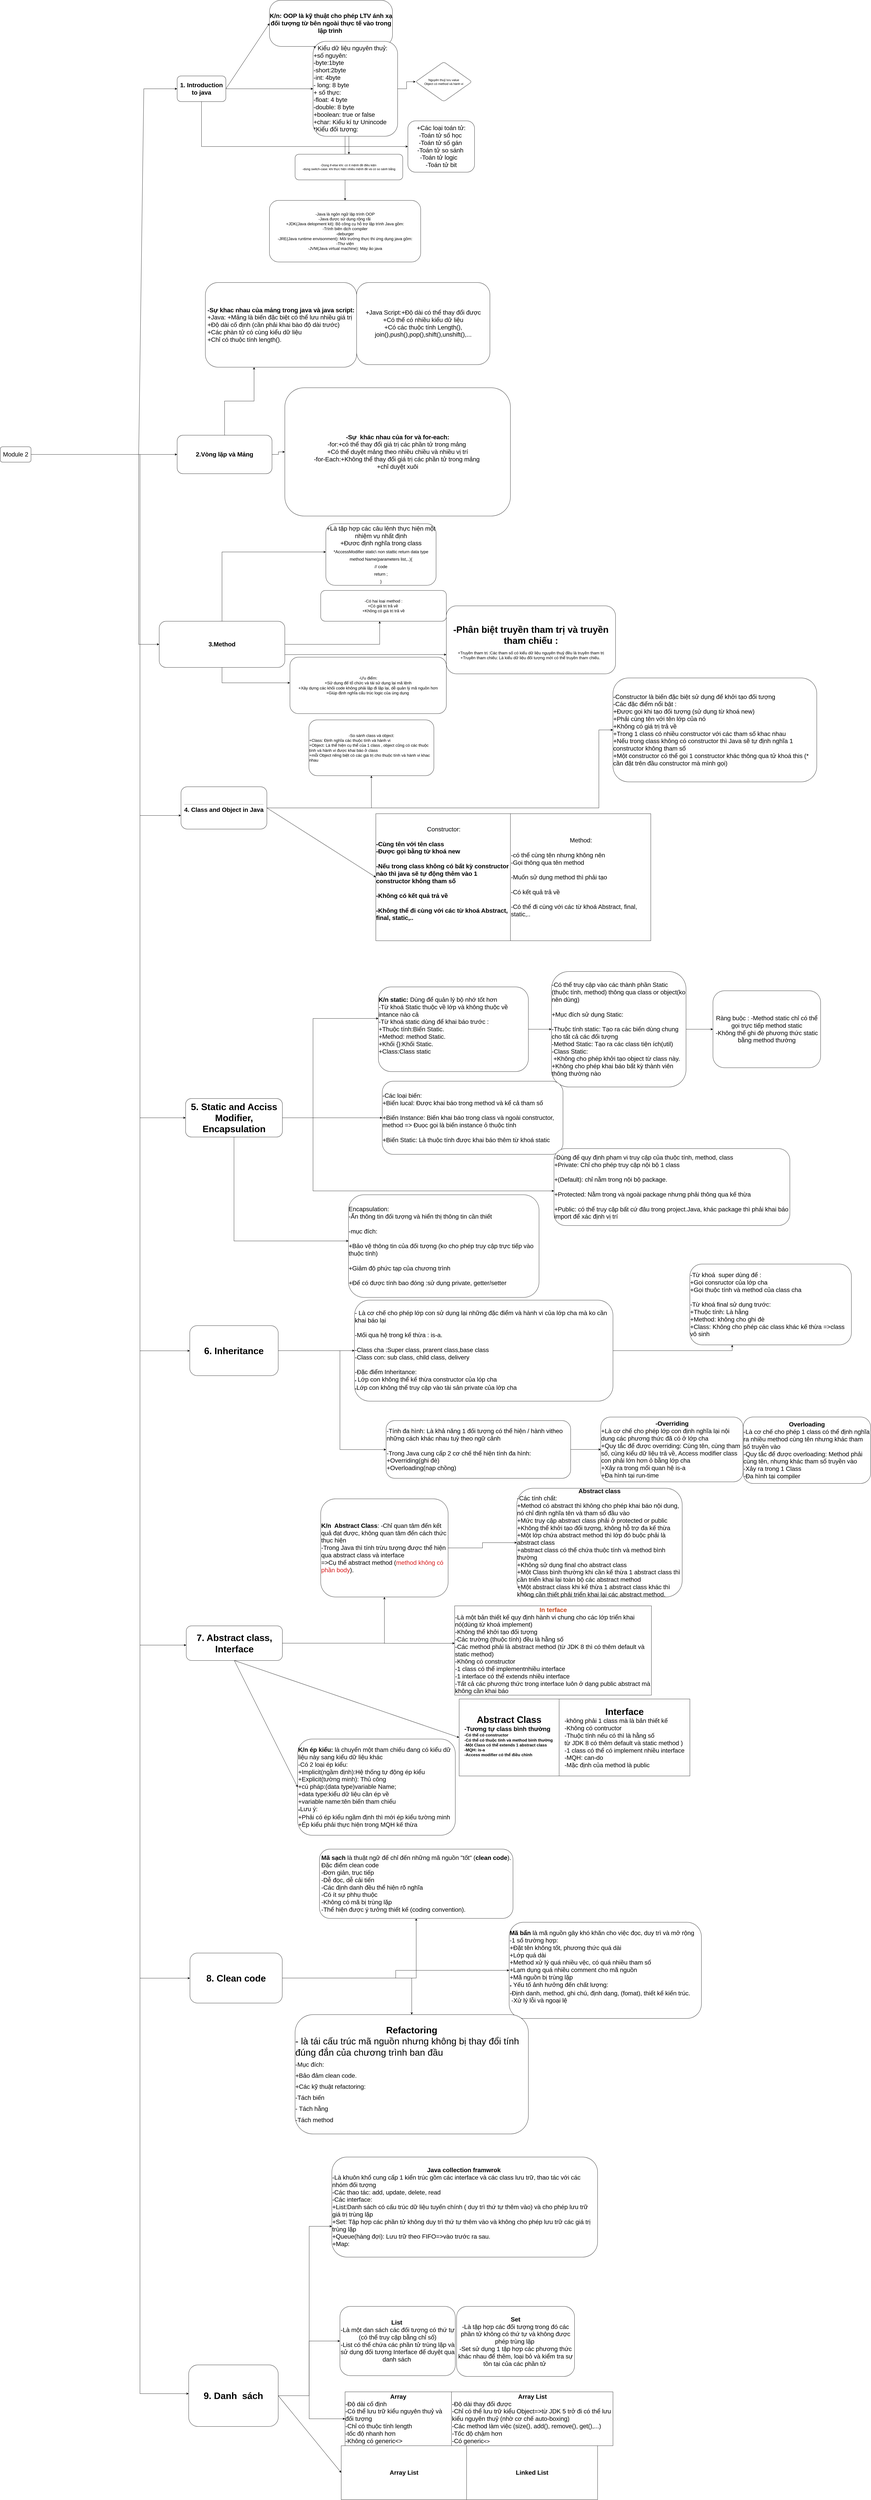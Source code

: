 <mxfile version="20.8.16" type="device"><diagram name="Page-1" id="TyBmaetNNdY5Tzod-gkI"><mxGraphModel dx="2902" dy="2787" grid="1" gridSize="15" guides="1" tooltips="1" connect="1" arrows="1" fold="1" page="1" pageScale="1" pageWidth="1169" pageHeight="827" math="0" shadow="0"><root><mxCell id="0"/><mxCell id="1" parent="0"/><mxCell id="Zhg1dpatJr-S98Y7JuOB-5" value="&lt;h1&gt;&lt;font style=&quot;font-size: 24px;&quot;&gt;K/n: OOP là kỹ thuật cho phép LTV ánh xạ đối tượng từ bên ngoài thực tế vào trong lập trình&amp;nbsp;&lt;/font&gt;&lt;/h1&gt;" style="rounded=1;whiteSpace=wrap;html=1;arcSize=25;labelBackgroundColor=none;labelBorderColor=none;shadow=0;glass=0;" parent="1" vertex="1"><mxGeometry x="-50" y="-1400" width="480" height="180" as="geometry"/></mxCell><mxCell id="8tiabNdw2CEeQHUozWih-4" value="" style="edgeStyle=orthogonalEdgeStyle;rounded=0;orthogonalLoop=1;jettySize=auto;html=1;" parent="1" source="Zhg1dpatJr-S98Y7JuOB-6" target="8tiabNdw2CEeQHUozWih-3" edge="1"><mxGeometry relative="1" as="geometry"/></mxCell><mxCell id="8tiabNdw2CEeQHUozWih-11" value="" style="edgeStyle=orthogonalEdgeStyle;rounded=0;orthogonalLoop=1;jettySize=auto;html=1;fontSize=24;" parent="1" source="Zhg1dpatJr-S98Y7JuOB-6" target="8tiabNdw2CEeQHUozWih-10" edge="1"><mxGeometry relative="1" as="geometry"><Array as="points"><mxPoint x="-560" y="370"/><mxPoint x="-560" y="1110"/></Array></mxGeometry></mxCell><mxCell id="8tiabNdw2CEeQHUozWih-28" value="" style="edgeStyle=orthogonalEdgeStyle;rounded=0;orthogonalLoop=1;jettySize=auto;html=1;" parent="1" source="Zhg1dpatJr-S98Y7JuOB-6" target="8tiabNdw2CEeQHUozWih-27" edge="1"><mxGeometry relative="1" as="geometry"><Array as="points"><mxPoint x="-555" y="370"/><mxPoint x="-555" y="1777"/></Array></mxGeometry></mxCell><mxCell id="8tiabNdw2CEeQHUozWih-58" value="" style="edgeStyle=orthogonalEdgeStyle;rounded=0;orthogonalLoop=1;jettySize=auto;html=1;fontSize=24;" parent="1" source="Zhg1dpatJr-S98Y7JuOB-6" target="8tiabNdw2CEeQHUozWih-57" edge="1"><mxGeometry relative="1" as="geometry"><Array as="points"><mxPoint x="-555" y="370"/><mxPoint x="-555" y="2955"/></Array></mxGeometry></mxCell><mxCell id="8tiabNdw2CEeQHUozWih-74" value="" style="edgeStyle=orthogonalEdgeStyle;rounded=0;orthogonalLoop=1;jettySize=auto;html=1;fontSize=24;" parent="1" source="Zhg1dpatJr-S98Y7JuOB-6" target="8tiabNdw2CEeQHUozWih-73" edge="1"><mxGeometry relative="1" as="geometry"><Array as="points"><mxPoint x="-555" y="370"/><mxPoint x="-555" y="3863"/></Array></mxGeometry></mxCell><mxCell id="8tiabNdw2CEeQHUozWih-90" value="" style="edgeStyle=orthogonalEdgeStyle;rounded=0;orthogonalLoop=1;jettySize=auto;html=1;fontSize=24;" parent="1" source="Zhg1dpatJr-S98Y7JuOB-6" target="8tiabNdw2CEeQHUozWih-89" edge="1"><mxGeometry relative="1" as="geometry"><Array as="points"><mxPoint x="-555" y="370"/><mxPoint x="-555" y="5010"/></Array></mxGeometry></mxCell><mxCell id="V6GIZETxk0q46TcklZVO-8" value="" style="edgeStyle=orthogonalEdgeStyle;rounded=0;orthogonalLoop=1;jettySize=auto;html=1;fontSize=24;fontColor=#050505;" parent="1" source="Zhg1dpatJr-S98Y7JuOB-6" target="V6GIZETxk0q46TcklZVO-7" edge="1"><mxGeometry relative="1" as="geometry"><Array as="points"><mxPoint x="-555" y="370"/><mxPoint x="-555" y="6308"/></Array></mxGeometry></mxCell><mxCell id="ZgAFSdvI10eyZjq5mSZ5-2" value="" style="edgeStyle=orthogonalEdgeStyle;rounded=0;orthogonalLoop=1;jettySize=auto;html=1;" edge="1" parent="1" source="Zhg1dpatJr-S98Y7JuOB-6" target="ZgAFSdvI10eyZjq5mSZ5-1"><mxGeometry relative="1" as="geometry"><Array as="points"><mxPoint x="-555" y="370"/><mxPoint x="-555" y="7927"/></Array></mxGeometry></mxCell><mxCell id="Zhg1dpatJr-S98Y7JuOB-6" value="&lt;font style=&quot;font-size: 24px;&quot;&gt;Module 2&lt;br&gt;&lt;/font&gt;" style="rounded=1;whiteSpace=wrap;html=1;direction=east;" parent="1" vertex="1"><mxGeometry x="-1100" y="340" width="120" height="60" as="geometry"/></mxCell><mxCell id="Zhg1dpatJr-S98Y7JuOB-14" value="" style="edgeStyle=orthogonalEdgeStyle;rounded=0;orthogonalLoop=1;jettySize=auto;html=1;fontSize=24;entryX=0;entryY=0.5;entryDx=0;entryDy=0;movable=1;resizable=1;rotatable=1;deletable=1;editable=1;connectable=1;" parent="1" source="Zhg1dpatJr-S98Y7JuOB-7" target="Zhg1dpatJr-S98Y7JuOB-13" edge="1"><mxGeometry relative="1" as="geometry"/></mxCell><mxCell id="Zhg1dpatJr-S98Y7JuOB-16" value="" style="edgeStyle=orthogonalEdgeStyle;rounded=0;orthogonalLoop=1;jettySize=auto;html=1;fontSize=24;" parent="1" source="Zhg1dpatJr-S98Y7JuOB-7" target="Zhg1dpatJr-S98Y7JuOB-15" edge="1"><mxGeometry relative="1" as="geometry"><Array as="points"><mxPoint x="-315" y="-830"/></Array></mxGeometry></mxCell><mxCell id="Zhg1dpatJr-S98Y7JuOB-18" value="" style="edgeStyle=orthogonalEdgeStyle;rounded=0;orthogonalLoop=1;jettySize=auto;html=1;fontSize=24;" parent="1" source="Zhg1dpatJr-S98Y7JuOB-7" target="Zhg1dpatJr-S98Y7JuOB-17" edge="1"><mxGeometry relative="1" as="geometry"/></mxCell><mxCell id="Zhg1dpatJr-S98Y7JuOB-20" value="" style="edgeStyle=orthogonalEdgeStyle;rounded=0;orthogonalLoop=1;jettySize=auto;html=1;fontSize=24;" parent="1" source="Zhg1dpatJr-S98Y7JuOB-7" target="Zhg1dpatJr-S98Y7JuOB-19" edge="1"><mxGeometry relative="1" as="geometry"/></mxCell><mxCell id="Zhg1dpatJr-S98Y7JuOB-7" value="&lt;font style=&quot;font-size: 24px;&quot;&gt;&lt;b&gt;1. Introduction to java&lt;/b&gt;&lt;/font&gt;" style="rounded=1;whiteSpace=wrap;html=1;" parent="1" vertex="1"><mxGeometry x="-410" y="-1105" width="190" height="100" as="geometry"/></mxCell><mxCell id="Zhg1dpatJr-S98Y7JuOB-9" value="" style="endArrow=classic;html=1;rounded=0;fontSize=24;entryX=0;entryY=0.5;entryDx=0;entryDy=0;exitX=1;exitY=0.5;exitDx=0;exitDy=0;" parent="1" source="Zhg1dpatJr-S98Y7JuOB-6" target="Zhg1dpatJr-S98Y7JuOB-7" edge="1"><mxGeometry width="50" height="50" relative="1" as="geometry"><mxPoint x="-1020" y="370" as="sourcePoint"/><mxPoint x="-470" y="-90" as="targetPoint"/><Array as="points"><mxPoint x="-560" y="370"/><mxPoint x="-540" y="-1055"/></Array></mxGeometry></mxCell><mxCell id="Zhg1dpatJr-S98Y7JuOB-12" value="" style="endArrow=classic;html=1;rounded=0;fontSize=24;entryX=0;entryY=0.5;entryDx=0;entryDy=0;exitX=1;exitY=0.5;exitDx=0;exitDy=0;" parent="1" source="Zhg1dpatJr-S98Y7JuOB-7" target="Zhg1dpatJr-S98Y7JuOB-5" edge="1"><mxGeometry width="50" height="50" relative="1" as="geometry"><mxPoint x="-360" y="-930" as="sourcePoint"/><mxPoint x="-310" y="-980" as="targetPoint"/></mxGeometry></mxCell><mxCell id="Zhg1dpatJr-S98Y7JuOB-22" value="" style="edgeStyle=orthogonalEdgeStyle;rounded=0;orthogonalLoop=1;jettySize=auto;html=1;fontSize=24;" parent="1" source="Zhg1dpatJr-S98Y7JuOB-13" target="Zhg1dpatJr-S98Y7JuOB-21" edge="1"><mxGeometry relative="1" as="geometry"/></mxCell><mxCell id="Zhg1dpatJr-S98Y7JuOB-13" value="&lt;font style=&quot;font-size: 24px;&quot;&gt;* Kiểu dữ liệu nguyên thuỷ:&lt;br&gt;+số nguyên:&lt;br&gt;&lt;/font&gt;&lt;span style=&quot;font-size: 24px;&quot;&gt;-byte:1byte&lt;br&gt;-short:2byte&lt;br&gt;-int: 4byte&amp;nbsp;&lt;br&gt;- long: 8 byte&lt;br&gt;+ số thực:&lt;br&gt;-float: 4 byte&lt;br&gt;-double: 8 byte&lt;br&gt;+boolean: true or false&lt;br&gt;+char: Kiểu kí tự Unincode&lt;br&gt;*Kiểu đối tượng:&amp;nbsp;&amp;nbsp;&lt;/span&gt;" style="whiteSpace=wrap;html=1;rounded=1;align=left;" parent="1" vertex="1"><mxGeometry x="120" y="-1240" width="330" height="370" as="geometry"/></mxCell><mxCell id="Zhg1dpatJr-S98Y7JuOB-15" value="&lt;font style=&quot;font-size: 24px;&quot;&gt;+Các loại toán tử:&lt;br&gt;-Toán tử số học&amp;nbsp;&lt;br&gt;-Toán tử số gán&amp;nbsp;&lt;br&gt;-Toán tử so sánh&amp;nbsp;&lt;br&gt;-Toán tử logic&amp;nbsp; &amp;nbsp;&lt;br&gt;-Toán tử bit&lt;br&gt;&lt;/font&gt;" style="whiteSpace=wrap;html=1;rounded=1;" parent="1" vertex="1"><mxGeometry x="490" y="-930" width="260" height="200" as="geometry"/></mxCell><mxCell id="Zhg1dpatJr-S98Y7JuOB-17" value="-Dùng if-else khi: có ít mệnh đề điều kiện&amp;nbsp;&lt;br&gt;-dùng switch-case: khi thực hiện nhiều mệnh đề và có so sánh bằng" style="whiteSpace=wrap;html=1;rounded=1;" parent="1" vertex="1"><mxGeometry x="50" y="-800" width="420" height="100" as="geometry"/></mxCell><mxCell id="Zhg1dpatJr-S98Y7JuOB-19" value="&lt;font size=&quot;3&quot;&gt;-Java là ngôn ngữ lập trình OOP&lt;br&gt;-Java được sử dụng rộng rãi&amp;nbsp;&lt;br&gt;+JDK(Java delopment kit): Bộ công cụ hỗ trợ lập trình Java gồm:&lt;br&gt;-Trình biên dịch compiler&lt;br&gt;-deburger&lt;br&gt;-JRE(Java runtime envisonment): Môi trường thực thi ứng dụng java gồm:&lt;br&gt;-Thư viện&lt;br&gt;-JVM(Java virtual machine): Máy ảo java&lt;br&gt;&lt;/font&gt;" style="whiteSpace=wrap;html=1;rounded=1;" parent="1" vertex="1"><mxGeometry x="-50" y="-620" width="590" height="240" as="geometry"/></mxCell><mxCell id="Zhg1dpatJr-S98Y7JuOB-21" value="&lt;div style=&quot;&quot;&gt;&lt;span style=&quot;background-color: initial;&quot;&gt;Nguyên thuỷ lưu value&lt;/span&gt;&lt;/div&gt;&lt;div style=&quot;&quot;&gt;&lt;span style=&quot;background-color: initial;&quot;&gt;Object có method và hành vi&lt;/span&gt;&lt;/div&gt;" style="rhombus;whiteSpace=wrap;html=1;align=center;rounded=1;" parent="1" vertex="1"><mxGeometry x="520" y="-1160" width="220" height="155" as="geometry"/></mxCell><mxCell id="8tiabNdw2CEeQHUozWih-6" value="" style="edgeStyle=orthogonalEdgeStyle;rounded=0;orthogonalLoop=1;jettySize=auto;html=1;fontSize=24;" parent="1" source="8tiabNdw2CEeQHUozWih-3" target="8tiabNdw2CEeQHUozWih-5" edge="1"><mxGeometry relative="1" as="geometry"><Array as="points"><mxPoint x="-225" y="162"/><mxPoint x="-110" y="162"/></Array></mxGeometry></mxCell><mxCell id="8tiabNdw2CEeQHUozWih-9" value="" style="edgeStyle=orthogonalEdgeStyle;rounded=0;orthogonalLoop=1;jettySize=auto;html=1;fontSize=24;" parent="1" source="8tiabNdw2CEeQHUozWih-3" target="8tiabNdw2CEeQHUozWih-8" edge="1"><mxGeometry relative="1" as="geometry"/></mxCell><mxCell id="8tiabNdw2CEeQHUozWih-3" value="&lt;font style=&quot;font-size: 24px;&quot;&gt;&lt;b&gt;2.Vòng lặp và Mảng&lt;/b&gt;&lt;/font&gt;" style="whiteSpace=wrap;html=1;rounded=1;" parent="1" vertex="1"><mxGeometry x="-410" y="295" width="370" height="150" as="geometry"/></mxCell><mxCell id="8tiabNdw2CEeQHUozWih-5" value="&lt;div style=&quot;text-align: justify;&quot;&gt;&lt;b style=&quot;font-size: 24px; background-color: initial;&quot;&gt;-Sự khac nhau của mảng trong java và java script:&lt;/b&gt;&lt;/div&gt;&lt;font style=&quot;&quot;&gt;&lt;span style=&quot;font-size: 24px;&quot;&gt;&lt;div style=&quot;text-align: justify;&quot;&gt;&lt;span style=&quot;background-color: initial;&quot;&gt;+Java: +Mảng là biến đặc biệt có thể lưu nhiều giá trị&amp;nbsp;&lt;/span&gt;&lt;/div&gt;&lt;/span&gt;&lt;span style=&quot;font-size: 24px;&quot;&gt;&lt;div style=&quot;text-align: justify;&quot;&gt;&lt;span style=&quot;background-color: initial;&quot;&gt;+Độ dài cố định (cần phải khai bào độ dài trước)&lt;/span&gt;&lt;/div&gt;&lt;/span&gt;&lt;span style=&quot;font-size: 24px;&quot;&gt;&lt;div style=&quot;text-align: justify;&quot;&gt;&lt;span style=&quot;background-color: initial;&quot;&gt;+Các phàn tử có cùng kiểu dữ liệu&lt;/span&gt;&lt;/div&gt;&lt;/span&gt;&lt;span style=&quot;font-size: 24px;&quot;&gt;&lt;div style=&quot;text-align: justify;&quot;&gt;&lt;span style=&quot;background-color: initial;&quot;&gt;+Chỉ có thuộc tính length().&lt;/span&gt;&lt;/div&gt;&lt;/span&gt;&lt;/font&gt;" style="whiteSpace=wrap;html=1;rounded=1;" parent="1" vertex="1"><mxGeometry x="-300" y="-300" width="590" height="330" as="geometry"/></mxCell><mxCell id="8tiabNdw2CEeQHUozWih-7" value="+Java Script:+Độ dài có thể thay đổi được&lt;br&gt;+Có thể có nhiều kiểu dữ liệu&lt;br&gt;+Có các thuộc tính Length(), join(),push(),pop(),shift(),unshift(),..." style="rounded=1;whiteSpace=wrap;html=1;fontSize=24;" parent="1" vertex="1"><mxGeometry x="290" y="-300" width="520" height="320" as="geometry"/></mxCell><mxCell id="8tiabNdw2CEeQHUozWih-8" value="&lt;font style=&quot;font-size: 24px;&quot;&gt;&lt;b&gt;-Sự&amp;nbsp; khác nhau của for và for-each:&lt;/b&gt;&lt;br&gt;-for:+có thể thay đổi giá trị các phần tử trong mảng&amp;nbsp;&lt;br&gt;+Có thể duyệt mảng theo nhiều chiều và nhiều vị trí&lt;br&gt;-for-Each:+Không thể thay đổi giá trị các phần tử trong mảng&amp;nbsp;&lt;br&gt;+chỉ duyệt xuôi&lt;br&gt;&lt;/font&gt;" style="whiteSpace=wrap;html=1;rounded=1;" parent="1" vertex="1"><mxGeometry x="10" y="110" width="880" height="500" as="geometry"/></mxCell><mxCell id="8tiabNdw2CEeQHUozWih-19" value="" style="edgeStyle=orthogonalEdgeStyle;rounded=0;orthogonalLoop=1;jettySize=auto;html=1;fontSize=24;" parent="1" source="8tiabNdw2CEeQHUozWih-10" target="8tiabNdw2CEeQHUozWih-18" edge="1"><mxGeometry relative="1" as="geometry"><Array as="points"><mxPoint x="-235" y="750"/></Array></mxGeometry></mxCell><mxCell id="8tiabNdw2CEeQHUozWih-22" value="" style="edgeStyle=orthogonalEdgeStyle;rounded=0;orthogonalLoop=1;jettySize=auto;html=1;fontSize=24;" parent="1" source="8tiabNdw2CEeQHUozWih-10" target="8tiabNdw2CEeQHUozWih-21" edge="1"><mxGeometry relative="1" as="geometry"><Array as="points"><mxPoint x="380" y="1110"/></Array></mxGeometry></mxCell><mxCell id="8tiabNdw2CEeQHUozWih-24" value="" style="edgeStyle=orthogonalEdgeStyle;rounded=0;orthogonalLoop=1;jettySize=auto;html=1;fontSize=24;" parent="1" source="8tiabNdw2CEeQHUozWih-10" target="8tiabNdw2CEeQHUozWih-23" edge="1"><mxGeometry relative="1" as="geometry"><Array as="points"><mxPoint x="-235" y="1260"/></Array></mxGeometry></mxCell><mxCell id="8tiabNdw2CEeQHUozWih-26" value="" style="edgeStyle=orthogonalEdgeStyle;rounded=0;orthogonalLoop=1;jettySize=auto;html=1;fontSize=24;" parent="1" source="8tiabNdw2CEeQHUozWih-10" target="8tiabNdw2CEeQHUozWih-25" edge="1"><mxGeometry relative="1" as="geometry"><Array as="points"><mxPoint x="250" y="1150"/><mxPoint x="250" y="1150"/></Array></mxGeometry></mxCell><mxCell id="8tiabNdw2CEeQHUozWih-10" value="&lt;h1&gt;3.Method&lt;/h1&gt;" style="whiteSpace=wrap;html=1;rounded=1;" parent="1" vertex="1"><mxGeometry x="-480" y="1020" width="490" height="180" as="geometry"/></mxCell><mxCell id="8tiabNdw2CEeQHUozWih-18" value="&lt;font style=&quot;&quot;&gt;&lt;span style=&quot;font-size: 24px;&quot;&gt;+Là tập hợp các câu lệnh thực hiện một nhiệm vụ nhất định&lt;/span&gt;&lt;br&gt;&lt;span style=&quot;font-size: 24px;&quot;&gt;+Đươc định nghĩa trong class&lt;/span&gt;&lt;br&gt;&lt;span style=&quot;font-size: 20px;&quot;&gt;&lt;sub&gt;*AccessModifier static\ non stattic return data type method Name(parameters list,..){&lt;br&gt;// code&lt;br&gt;return ;&lt;br&gt;}&lt;/sub&gt;&lt;/span&gt;&lt;br&gt;&lt;/font&gt;" style="whiteSpace=wrap;html=1;rounded=1;" parent="1" vertex="1"><mxGeometry x="170" y="640" width="430" height="240" as="geometry"/></mxCell><mxCell id="8tiabNdw2CEeQHUozWih-21" value="&lt;font size=&quot;3&quot;&gt;-Có hai loại method :&lt;br&gt;+Có giá trị trả về&amp;nbsp;&lt;br&gt;+Không có giá trị trả về&lt;br&gt;&lt;/font&gt;" style="whiteSpace=wrap;html=1;rounded=1;" parent="1" vertex="1"><mxGeometry x="150" y="900" width="490" height="120" as="geometry"/></mxCell><mxCell id="8tiabNdw2CEeQHUozWih-23" value="&lt;font size=&quot;3&quot;&gt;-Ưu điểm:&lt;br&gt;+Sử dụng để tổ chức và tái sử dụng lại mã lệnh&lt;br&gt;+Xây dựng các khối code không phải lặp đi lặp lại, dễ quản lý mã nguồn hơn&lt;br&gt;+Giúp định nghĩa cấu trúc logic của úng dụng&amp;nbsp;&lt;br&gt;&lt;/font&gt;" style="whiteSpace=wrap;html=1;rounded=1;" parent="1" vertex="1"><mxGeometry x="30" y="1160" width="610" height="220" as="geometry"/></mxCell><mxCell id="8tiabNdw2CEeQHUozWih-25" value="&lt;h1&gt;&lt;font style=&quot;font-size: 36px;&quot;&gt;-Phân biệt truyền tham trị và truyền tham chiếu :&lt;/font&gt;&lt;/h1&gt;&lt;div&gt;&lt;font size=&quot;3&quot;&gt;+Truyền tham trị :Các tham số có kiểu dữ liệu nguyên thuỷ đều là truyền tham trị&lt;/font&gt;&lt;/div&gt;&lt;div&gt;&lt;font size=&quot;3&quot;&gt;+Truyền tham chiếu: Là kiểu dữ liệu đối tượng mới có thể truyền tham chiếu.&amp;nbsp;&lt;/font&gt;&lt;/div&gt;" style="whiteSpace=wrap;html=1;rounded=1;" parent="1" vertex="1"><mxGeometry x="640" y="960" width="660" height="265" as="geometry"/></mxCell><mxCell id="8tiabNdw2CEeQHUozWih-30" value="" style="edgeStyle=orthogonalEdgeStyle;rounded=0;orthogonalLoop=1;jettySize=auto;html=1;fontSize=24;" parent="1" source="8tiabNdw2CEeQHUozWih-27" target="8tiabNdw2CEeQHUozWih-29" edge="1"><mxGeometry relative="1" as="geometry"/></mxCell><mxCell id="8tiabNdw2CEeQHUozWih-32" value="" style="edgeStyle=orthogonalEdgeStyle;rounded=0;orthogonalLoop=1;jettySize=auto;html=1;fontSize=24;" parent="1" source="8tiabNdw2CEeQHUozWih-27" target="8tiabNdw2CEeQHUozWih-31" edge="1"><mxGeometry relative="1" as="geometry"><Array as="points"><mxPoint x="1235" y="1748"/></Array></mxGeometry></mxCell><mxCell id="8tiabNdw2CEeQHUozWih-27" value="&lt;hr id=&quot;null&quot;&gt;&lt;b&gt;&lt;font style=&quot;font-size: 24px;&quot;&gt;4. Class and Object in Java&lt;/font&gt;&lt;/b&gt;" style="whiteSpace=wrap;html=1;rounded=1;" parent="1" vertex="1"><mxGeometry x="-395" y="1665" width="335" height="165" as="geometry"/></mxCell><mxCell id="8tiabNdw2CEeQHUozWih-29" value="&lt;div style=&quot;&quot;&gt;&lt;span style=&quot;font-size: medium; background-color: initial;&quot;&gt;-So sánh class và object:&lt;/span&gt;&lt;/div&gt;&lt;font size=&quot;3&quot;&gt;&lt;div style=&quot;text-align: left;&quot;&gt;&lt;span style=&quot;background-color: initial;&quot;&gt;+Class: Định nghĩa các thuộc tính và hành vi&lt;/span&gt;&lt;/div&gt;&lt;div style=&quot;text-align: left;&quot;&gt;&lt;span style=&quot;background-color: initial;&quot;&gt;+Object: Là thể hiện cụ thể của 1 class , object cũng có các thuộc tính và hành vi được khai báo ở class&lt;/span&gt;&lt;/div&gt;&lt;div style=&quot;text-align: left;&quot;&gt;&lt;span style=&quot;background-color: initial;&quot;&gt;+mỗi Object riêng biệt có các giá trị cho thuộc tính và hành vi khac nhau&lt;/span&gt;&lt;/div&gt;&lt;/font&gt;" style="whiteSpace=wrap;html=1;rounded=1;" parent="1" vertex="1"><mxGeometry x="103.93" y="1404.32" width="487.5" height="217.5" as="geometry"/></mxCell><mxCell id="8tiabNdw2CEeQHUozWih-31" value="&lt;div style=&quot;text-align: left;&quot;&gt;&lt;span style=&quot;font-size: 24px; background-color: initial;&quot;&gt;-Constructor là biến đặc biệt sử dụng để khởi tạo đối tượng&lt;/span&gt;&lt;/div&gt;&lt;font style=&quot;font-size: 24px;&quot;&gt;&lt;div style=&quot;text-align: left;&quot;&gt;&lt;span style=&quot;background-color: initial;&quot;&gt;-Các đặc điểm nổi bật :&lt;/span&gt;&lt;/div&gt;&lt;div style=&quot;text-align: left;&quot;&gt;&lt;span style=&quot;background-color: initial;&quot;&gt;+Được gọi khi tạo đối tượng (sử dụng từ khoá new)&lt;/span&gt;&lt;/div&gt;&lt;div style=&quot;text-align: left;&quot;&gt;&lt;span style=&quot;background-color: initial;&quot;&gt;+Phải cùng tên với tên lớp của nó&lt;/span&gt;&lt;/div&gt;&lt;div style=&quot;text-align: left;&quot;&gt;&lt;span style=&quot;background-color: initial;&quot;&gt;+Không có giá trị trả về&amp;nbsp;&lt;/span&gt;&lt;/div&gt;&lt;div style=&quot;text-align: left;&quot;&gt;&lt;span style=&quot;background-color: initial;&quot;&gt;+Trong 1 class có nhiều constructor với các tham số khac nhau&amp;nbsp;&lt;/span&gt;&lt;/div&gt;&lt;div style=&quot;text-align: left;&quot;&gt;&lt;span style=&quot;background-color: initial;&quot;&gt;+Nếu trong class không có constructor thì Java sẽ tự định nghĩa 1 constructor không tham số&amp;nbsp;&lt;/span&gt;&lt;/div&gt;&lt;div style=&quot;text-align: left;&quot;&gt;&lt;span style=&quot;background-color: initial;&quot;&gt;+Một constructor có thể gọi 1 constructor khác thông qua tử khoá this (* cần đặt trên đầu constructor mà mình gọi)&lt;/span&gt;&lt;/div&gt;&lt;/font&gt;" style="whiteSpace=wrap;html=1;rounded=1;" parent="1" vertex="1"><mxGeometry x="1290" y="1241" width="795" height="405" as="geometry"/></mxCell><mxCell id="8tiabNdw2CEeQHUozWih-53" value="Constructor:&lt;br&gt;&lt;br style=&quot;padding: 0px; margin: 0px; font-weight: 700;&quot;&gt;&lt;div style=&quot;text-align: left;&quot;&gt;&lt;span style=&quot;font-weight: 700; background-color: initial;&quot;&gt;-Cùng tên với tên class&lt;/span&gt;&lt;/div&gt;&lt;div style=&quot;text-align: left;&quot;&gt;&lt;span style=&quot;font-weight: 700; background-color: initial;&quot;&gt;-Được gọi bằng từ khoá new&lt;/span&gt;&lt;/div&gt;&lt;div style=&quot;text-align: left;&quot;&gt;&lt;br&gt;&lt;/div&gt;&lt;div style=&quot;text-align: left;&quot;&gt;&lt;span style=&quot;font-weight: 700; background-color: initial;&quot;&gt;-Nếu trong class không có bất kỳ constructor nào thì java sẽ tự động thêm vào 1 constructor không tham số&lt;/span&gt;&lt;/div&gt;&lt;div style=&quot;text-align: left;&quot;&gt;&lt;span style=&quot;font-weight: 700; background-color: initial;&quot;&gt;&lt;br&gt;&lt;/span&gt;&lt;/div&gt;&lt;div style=&quot;text-align: left;&quot;&gt;&lt;span style=&quot;font-weight: 700; background-color: initial;&quot;&gt;-Không có kết quả trả về&amp;nbsp;&lt;/span&gt;&lt;/div&gt;&lt;div style=&quot;text-align: left;&quot;&gt;&lt;span style=&quot;font-weight: 700; background-color: initial;&quot;&gt;&lt;br&gt;&lt;/span&gt;&lt;/div&gt;&lt;div style=&quot;text-align: left;&quot;&gt;&lt;span style=&quot;font-weight: 700; background-color: initial;&quot;&gt;-Không thể đi cùng với các từ khoá Abstract, final, static,..&lt;/span&gt;&lt;/div&gt;&lt;div style=&quot;text-align: left;&quot;&gt;&lt;br&gt;&lt;/div&gt;" style="rounded=0;whiteSpace=wrap;html=1;fontSize=24;" parent="1" vertex="1"><mxGeometry x="365" y="1770" width="530" height="495" as="geometry"/></mxCell><mxCell id="8tiabNdw2CEeQHUozWih-54" value="&lt;div style=&quot;text-align: center;&quot;&gt;&lt;span style=&quot;background-color: initial;&quot;&gt;Method:&lt;/span&gt;&lt;/div&gt;&lt;br&gt;-có thể cùng tên nhưng không nên&lt;br&gt;&lt;div style=&quot;&quot;&gt;-Gọi thông qua tên method&lt;/div&gt;&lt;div style=&quot;&quot;&gt;&lt;br&gt;&lt;/div&gt;&lt;div style=&quot;&quot;&gt;-Muốn sử dụng method thì phải tạo&amp;nbsp;&lt;/div&gt;&lt;div style=&quot;&quot;&gt;&lt;br&gt;&lt;/div&gt;&lt;div style=&quot;&quot;&gt;-Có kết quả trả về&amp;nbsp;&lt;/div&gt;&lt;div style=&quot;&quot;&gt;&lt;br&gt;&lt;/div&gt;-Có thể đi cùng với các từ khoá Abstract, final, static,.." style="rounded=0;whiteSpace=wrap;html=1;fontSize=24;align=left;" parent="1" vertex="1"><mxGeometry x="890" y="1770" width="547.5" height="495" as="geometry"/></mxCell><mxCell id="8tiabNdw2CEeQHUozWih-55" value="" style="endArrow=classic;html=1;rounded=0;fontSize=24;exitX=1;exitY=0.5;exitDx=0;exitDy=0;entryX=0;entryY=0.5;entryDx=0;entryDy=0;" parent="1" source="8tiabNdw2CEeQHUozWih-27" target="8tiabNdw2CEeQHUozWih-53" edge="1"><mxGeometry width="50" height="50" relative="1" as="geometry"><mxPoint x="540" y="1835" as="sourcePoint"/><mxPoint x="590" y="1785" as="targetPoint"/></mxGeometry></mxCell><mxCell id="8tiabNdw2CEeQHUozWih-60" value="" style="edgeStyle=orthogonalEdgeStyle;rounded=0;orthogonalLoop=1;jettySize=auto;html=1;fontSize=36;" parent="1" source="8tiabNdw2CEeQHUozWih-57" target="8tiabNdw2CEeQHUozWih-59" edge="1"><mxGeometry relative="1" as="geometry"><Array as="points"><mxPoint x="120" y="2955"/><mxPoint x="120" y="2568"/></Array></mxGeometry></mxCell><mxCell id="8tiabNdw2CEeQHUozWih-66" value="" style="edgeStyle=orthogonalEdgeStyle;rounded=0;orthogonalLoop=1;jettySize=auto;html=1;fontSize=24;" parent="1" source="8tiabNdw2CEeQHUozWih-57" target="8tiabNdw2CEeQHUozWih-65" edge="1"><mxGeometry relative="1" as="geometry"/></mxCell><mxCell id="8tiabNdw2CEeQHUozWih-68" value="" style="edgeStyle=orthogonalEdgeStyle;rounded=0;orthogonalLoop=1;jettySize=auto;html=1;fontSize=24;" parent="1" source="8tiabNdw2CEeQHUozWih-57" target="8tiabNdw2CEeQHUozWih-67" edge="1"><mxGeometry relative="1" as="geometry"><Array as="points"><mxPoint x="120" y="2955"/><mxPoint x="120" y="3240"/></Array></mxGeometry></mxCell><mxCell id="8tiabNdw2CEeQHUozWih-71" value="" style="edgeStyle=orthogonalEdgeStyle;rounded=0;orthogonalLoop=1;jettySize=auto;html=1;fontSize=24;" parent="1" source="8tiabNdw2CEeQHUozWih-57" target="8tiabNdw2CEeQHUozWih-70" edge="1"><mxGeometry relative="1" as="geometry"><Array as="points"><mxPoint x="-188" y="3435"/></Array></mxGeometry></mxCell><mxCell id="8tiabNdw2CEeQHUozWih-57" value="&lt;font style=&quot;font-size: 36px;&quot;&gt;&lt;b&gt;5. Static and Acciss Modifier, Encapsulation&lt;/b&gt;&lt;/font&gt;" style="whiteSpace=wrap;html=1;rounded=1;" parent="1" vertex="1"><mxGeometry x="-377" y="2880" width="377.5" height="150" as="geometry"/></mxCell><mxCell id="8tiabNdw2CEeQHUozWih-62" value="" style="edgeStyle=orthogonalEdgeStyle;rounded=0;orthogonalLoop=1;jettySize=auto;html=1;fontSize=24;" parent="1" source="8tiabNdw2CEeQHUozWih-59" target="8tiabNdw2CEeQHUozWih-61" edge="1"><mxGeometry relative="1" as="geometry"/></mxCell><mxCell id="8tiabNdw2CEeQHUozWih-59" value="&lt;div style=&quot;text-align: left;&quot;&gt;&lt;b style=&quot;font-size: 24px; background-color: initial;&quot;&gt;K/n static: &lt;/b&gt;&lt;span style=&quot;font-size: 24px; background-color: initial;&quot;&gt;Dùng để quản lý bộ nhớ tốt hơn&amp;nbsp;&lt;/span&gt;&lt;/div&gt;&lt;font style=&quot;font-size: 24px;&quot;&gt;&lt;div style=&quot;text-align: left;&quot;&gt;&lt;span style=&quot;background-color: initial;&quot;&gt;-Từ khoá Static thuộc về lớp và không thuộc về intance nào cả&amp;nbsp;&lt;/span&gt;&lt;/div&gt;&lt;div style=&quot;text-align: left;&quot;&gt;&lt;span style=&quot;background-color: initial;&quot;&gt;-Từ khoá static dùng để khai báo trước :&lt;/span&gt;&lt;/div&gt;&lt;div style=&quot;text-align: left;&quot;&gt;&lt;span style=&quot;background-color: initial;&quot;&gt;+Thuộc tính:Biến Static.&lt;/span&gt;&lt;/div&gt;&lt;div style=&quot;text-align: left;&quot;&gt;&lt;span style=&quot;background-color: initial;&quot;&gt;+Method: method Static.&lt;/span&gt;&lt;/div&gt;&lt;div style=&quot;text-align: left;&quot;&gt;&lt;span style=&quot;background-color: initial;&quot;&gt;+Khối {}:Khối Static.&lt;/span&gt;&lt;/div&gt;&lt;div style=&quot;text-align: left;&quot;&gt;&lt;span style=&quot;background-color: initial;&quot;&gt;+Class:Class static&lt;/span&gt;&lt;/div&gt;&lt;div style=&quot;text-align: left;&quot;&gt;&lt;span style=&quot;background-color: initial;&quot;&gt;&lt;br&gt;&lt;/span&gt;&lt;/div&gt;&lt;/font&gt;" style="whiteSpace=wrap;html=1;rounded=1;" parent="1" vertex="1"><mxGeometry x="375" y="2445" width="585" height="330" as="geometry"/></mxCell><mxCell id="8tiabNdw2CEeQHUozWih-64" value="" style="edgeStyle=orthogonalEdgeStyle;rounded=0;orthogonalLoop=1;jettySize=auto;html=1;fontSize=24;" parent="1" source="8tiabNdw2CEeQHUozWih-61" target="8tiabNdw2CEeQHUozWih-63" edge="1"><mxGeometry relative="1" as="geometry"/></mxCell><mxCell id="8tiabNdw2CEeQHUozWih-61" value="&lt;div style=&quot;text-align: left;&quot;&gt;&lt;span style=&quot;font-size: 24px; background-color: initial;&quot;&gt;-Có thể truy cập vào các thành phần Static (thuộc tính, method) thông qua class or object(ko nên dùng)&lt;/span&gt;&lt;/div&gt;&lt;div style=&quot;text-align: left;&quot;&gt;&lt;span style=&quot;font-size: 24px; background-color: initial;&quot;&gt;&lt;br&gt;&lt;/span&gt;&lt;/div&gt;&lt;font style=&quot;font-size: 24px;&quot;&gt;&lt;div style=&quot;text-align: left;&quot;&gt;&lt;span style=&quot;background-color: initial;&quot;&gt;+Mục đích sử dụng Static:&lt;/span&gt;&lt;/div&gt;&lt;div style=&quot;text-align: left;&quot;&gt;&lt;span style=&quot;background-color: initial;&quot;&gt;&lt;br&gt;&lt;/span&gt;&lt;/div&gt;&lt;div style=&quot;text-align: left;&quot;&gt;&lt;span style=&quot;background-color: initial;&quot;&gt;-Thuộc tính static: Tạo ra các biến dùng chung cho tất cả các đối tượng&amp;nbsp;&lt;/span&gt;&lt;/div&gt;&lt;div style=&quot;text-align: left;&quot;&gt;&lt;span style=&quot;background-color: initial;&quot;&gt;-Method Static: Tạo ra các class tiện ích(util)&lt;/span&gt;&lt;/div&gt;&lt;div style=&quot;text-align: left;&quot;&gt;&lt;span style=&quot;background-color: initial;&quot;&gt;-Class Static:&lt;/span&gt;&lt;/div&gt;&lt;div style=&quot;text-align: left;&quot;&gt;&lt;span style=&quot;background-color: initial;&quot;&gt;&amp;nbsp;+Không cho phép khởi tạo object từ class này.&lt;/span&gt;&lt;/div&gt;&lt;div style=&quot;text-align: left;&quot;&gt;&lt;span style=&quot;background-color: initial;&quot;&gt;+Không cho phép khai báo bất kỳ thành viên thông thường nào&amp;nbsp;&lt;/span&gt;&lt;/div&gt;&lt;/font&gt;" style="whiteSpace=wrap;html=1;rounded=1;" parent="1" vertex="1"><mxGeometry x="1050" y="2385" width="525" height="450" as="geometry"/></mxCell><mxCell id="8tiabNdw2CEeQHUozWih-63" value="&lt;font style=&quot;font-size: 24px;&quot;&gt;Ràng buộc : -Method static chỉ có thể gọi trực tiếp method static&lt;br&gt;-Không thể ghi đè phương thức static bằng method thường&lt;br&gt;&lt;/font&gt;" style="whiteSpace=wrap;html=1;rounded=1;" parent="1" vertex="1"><mxGeometry x="1680" y="2460" width="420" height="300" as="geometry"/></mxCell><mxCell id="8tiabNdw2CEeQHUozWih-65" value="&lt;div style=&quot;text-align: left;&quot;&gt;&lt;span style=&quot;font-size: 24px; background-color: initial;&quot;&gt;-Các loại biến:&amp;nbsp;&lt;/span&gt;&lt;/div&gt;&lt;font style=&quot;font-size: 24px;&quot;&gt;&lt;div style=&quot;text-align: left;&quot;&gt;&lt;span style=&quot;background-color: initial;&quot;&gt;+Biến lucal: Được khai báo trong method và kể cả tham số&lt;/span&gt;&lt;/div&gt;&lt;div style=&quot;text-align: left;&quot;&gt;&lt;span style=&quot;background-color: initial;&quot;&gt;&lt;br&gt;&lt;/span&gt;&lt;/div&gt;&lt;div style=&quot;text-align: left;&quot;&gt;&lt;span style=&quot;background-color: initial;&quot;&gt;+Biến Instance: Biến khai báo trong class và ngoài constructor, method =&amp;gt; Đuọc gọi là biến instance ỏ thuộc tính&lt;/span&gt;&lt;/div&gt;&lt;div style=&quot;text-align: left;&quot;&gt;&lt;span style=&quot;background-color: initial;&quot;&gt;&lt;br&gt;&lt;/span&gt;&lt;/div&gt;&lt;div style=&quot;text-align: left;&quot;&gt;&lt;span style=&quot;background-color: initial;&quot;&gt;+Biến Static: Là thuộc tính được khai báo thêm từ khoá static&lt;/span&gt;&lt;/div&gt;&lt;/font&gt;" style="whiteSpace=wrap;html=1;rounded=1;" parent="1" vertex="1"><mxGeometry x="390" y="2812.5" width="705" height="285" as="geometry"/></mxCell><mxCell id="8tiabNdw2CEeQHUozWih-67" value="&lt;div style=&quot;text-align: left;&quot;&gt;&lt;span style=&quot;font-size: 24px; background-color: initial;&quot;&gt;-Dùng để quy định phạm vi truy cập của thuộc tính, method, class&lt;/span&gt;&lt;/div&gt;&lt;font style=&quot;font-size: 24px;&quot;&gt;&lt;div style=&quot;text-align: left;&quot;&gt;&lt;span style=&quot;background-color: initial;&quot;&gt;+Private: Chỉ cho phép truy cập nội bộ 1 class&lt;/span&gt;&lt;/div&gt;&lt;div style=&quot;text-align: left;&quot;&gt;&lt;span style=&quot;background-color: initial;&quot;&gt;&lt;br&gt;&lt;/span&gt;&lt;/div&gt;&lt;div style=&quot;text-align: left;&quot;&gt;&lt;span style=&quot;background-color: initial;&quot;&gt;+(Default): chỉ nằm trong nội bộ package.&lt;/span&gt;&lt;/div&gt;&lt;div style=&quot;text-align: left;&quot;&gt;&lt;span style=&quot;background-color: initial;&quot;&gt;&lt;br&gt;&lt;/span&gt;&lt;/div&gt;&lt;div style=&quot;text-align: left;&quot;&gt;&lt;span style=&quot;background-color: initial;&quot;&gt;+Protected: Nằm trong và ngoài package nhưng phải thông qua kế thừa&lt;/span&gt;&lt;/div&gt;&lt;div style=&quot;text-align: left;&quot;&gt;&lt;span style=&quot;background-color: initial;&quot;&gt;&lt;br&gt;&lt;/span&gt;&lt;/div&gt;&lt;div style=&quot;text-align: left;&quot;&gt;&lt;span style=&quot;background-color: initial;&quot;&gt;+Public: có thể truy cập bất cứ đâu trong project.Java, khác package thì phải khai báo import để xác định vị trí&amp;nbsp;&lt;/span&gt;&lt;/div&gt;&lt;/font&gt;" style="whiteSpace=wrap;html=1;rounded=1;" parent="1" vertex="1"><mxGeometry x="1060" y="3075" width="920" height="300" as="geometry"/></mxCell><mxCell id="8tiabNdw2CEeQHUozWih-70" value="&lt;div style=&quot;text-align: left;&quot;&gt;&lt;span style=&quot;font-size: 24px; background-color: initial;&quot;&gt;Encapsulation:&lt;/span&gt;&lt;/div&gt;&lt;font style=&quot;font-size: 24px;&quot;&gt;&lt;div style=&quot;text-align: left;&quot;&gt;&lt;span style=&quot;background-color: initial;&quot;&gt;-Ẩn thông tin đối tượng và hiển thị thông tin cần thiết&amp;nbsp;&lt;/span&gt;&lt;/div&gt;&lt;div style=&quot;text-align: left;&quot;&gt;&lt;span style=&quot;background-color: initial;&quot;&gt;&lt;br&gt;&lt;/span&gt;&lt;/div&gt;&lt;div style=&quot;text-align: left;&quot;&gt;&lt;span style=&quot;background-color: initial;&quot;&gt;-mục đích:&lt;/span&gt;&lt;/div&gt;&lt;div style=&quot;text-align: left;&quot;&gt;&lt;span style=&quot;background-color: initial;&quot;&gt;&lt;br&gt;&lt;/span&gt;&lt;/div&gt;&lt;div style=&quot;text-align: left;&quot;&gt;&lt;span style=&quot;background-color: initial;&quot;&gt;+Bảo vệ thông tin của đối tượng (ko cho phép truy cập trực tiếp vào thuộc tính)&lt;/span&gt;&lt;/div&gt;&lt;div style=&quot;text-align: left;&quot;&gt;&lt;span style=&quot;background-color: initial;&quot;&gt;&lt;br&gt;&lt;/span&gt;&lt;/div&gt;&lt;div style=&quot;text-align: left;&quot;&gt;&lt;span style=&quot;background-color: initial;&quot;&gt;+Giảm độ phức tạp của chương trình&amp;nbsp;&lt;/span&gt;&lt;/div&gt;&lt;div style=&quot;text-align: left;&quot;&gt;&lt;span style=&quot;background-color: initial;&quot;&gt;&lt;br&gt;&lt;/span&gt;&lt;/div&gt;&lt;div style=&quot;text-align: left;&quot;&gt;&lt;span style=&quot;background-color: initial;&quot;&gt;+Để có được tính bao đóng :sử dụng private, getter/setter&lt;/span&gt;&lt;/div&gt;&lt;/font&gt;" style="whiteSpace=wrap;html=1;rounded=1;" parent="1" vertex="1"><mxGeometry x="258.38" y="3255" width="743.25" height="400" as="geometry"/></mxCell><mxCell id="8tiabNdw2CEeQHUozWih-76" value="" style="edgeStyle=orthogonalEdgeStyle;rounded=0;orthogonalLoop=1;jettySize=auto;html=1;fontSize=36;" parent="1" source="8tiabNdw2CEeQHUozWih-73" target="8tiabNdw2CEeQHUozWih-75" edge="1"><mxGeometry relative="1" as="geometry"/></mxCell><mxCell id="8tiabNdw2CEeQHUozWih-80" value="" style="edgeStyle=orthogonalEdgeStyle;rounded=0;orthogonalLoop=1;jettySize=auto;html=1;fontSize=24;" parent="1" source="8tiabNdw2CEeQHUozWih-73" target="8tiabNdw2CEeQHUozWih-79" edge="1"><mxGeometry relative="1" as="geometry"><Array as="points"><mxPoint x="225" y="3863"/><mxPoint x="225" y="4248"/></Array></mxGeometry></mxCell><mxCell id="8tiabNdw2CEeQHUozWih-73" value="&lt;font style=&quot;font-size: 36px;&quot;&gt;&lt;b&gt;6. Inheritance&lt;/b&gt;&lt;/font&gt;" style="whiteSpace=wrap;html=1;rounded=1;" parent="1" vertex="1"><mxGeometry x="-360.75" y="3765" width="345" height="195" as="geometry"/></mxCell><mxCell id="8tiabNdw2CEeQHUozWih-78" value="" style="edgeStyle=orthogonalEdgeStyle;rounded=0;orthogonalLoop=1;jettySize=auto;html=1;fontSize=24;" parent="1" source="8tiabNdw2CEeQHUozWih-75" target="8tiabNdw2CEeQHUozWih-77" edge="1"><mxGeometry relative="1" as="geometry"><Array as="points"><mxPoint x="1755" y="3863"/></Array></mxGeometry></mxCell><mxCell id="8tiabNdw2CEeQHUozWih-75" value="&lt;div style=&quot;text-align: left;&quot;&gt;&lt;span style=&quot;font-size: 24px; background-color: initial;&quot;&gt;- Là cơ chế cho phép lớp con sử dụng lại những đặc điểm và hành vi của lớp cha mà ko cần khai báo lại&amp;nbsp;&lt;/span&gt;&lt;/div&gt;&lt;div style=&quot;text-align: left;&quot;&gt;&lt;span style=&quot;font-size: 24px; background-color: initial;&quot;&gt;&lt;br&gt;&lt;/span&gt;&lt;/div&gt;&lt;font style=&quot;font-size: 24px;&quot;&gt;&lt;div style=&quot;text-align: left;&quot;&gt;&lt;span style=&quot;background-color: initial;&quot;&gt;-Mối qua hệ trong kế thừa : is-a.&lt;/span&gt;&lt;/div&gt;&lt;div style=&quot;text-align: left;&quot;&gt;&lt;span style=&quot;background-color: initial;&quot;&gt;&lt;br&gt;&lt;/span&gt;&lt;/div&gt;&lt;div style=&quot;text-align: left;&quot;&gt;&lt;span style=&quot;background-color: initial;&quot;&gt;-Class cha :Super class, prarent class,base class&lt;/span&gt;&lt;/div&gt;&lt;div style=&quot;text-align: left;&quot;&gt;&lt;span style=&quot;background-color: initial;&quot;&gt;-Class con: sub class, child class, delivery&lt;/span&gt;&lt;/div&gt;&lt;div style=&quot;text-align: left;&quot;&gt;&lt;span style=&quot;background-color: initial;&quot;&gt;&lt;br&gt;&lt;/span&gt;&lt;/div&gt;&lt;div style=&quot;text-align: left;&quot;&gt;&lt;span style=&quot;background-color: initial;&quot;&gt;-Đặc điểm Inheritance:&lt;/span&gt;&lt;/div&gt;&lt;sub&gt;&lt;div style=&quot;text-align: left;&quot;&gt;&lt;sub style=&quot;background-color: initial;&quot;&gt;* &lt;/sub&gt;&lt;span style=&quot;font-size: 24px; background-color: initial;&quot;&gt;Lớp con không thể kế thừa constructor của lóp cha&lt;/span&gt;&lt;/div&gt;&lt;/sub&gt;&lt;sub&gt;&lt;div style=&quot;text-align: left;&quot;&gt;&lt;sub style=&quot;background-color: initial;&quot;&gt;*&lt;/sub&gt;&lt;span style=&quot;font-size: 24px; background-color: initial;&quot;&gt;Lớp con không thể truy cập vào tài sản private của lớp cha&lt;/span&gt;&lt;/div&gt;&lt;/sub&gt;&lt;/font&gt;" style="whiteSpace=wrap;html=1;rounded=1;" parent="1" vertex="1"><mxGeometry x="281.75" y="3665.63" width="1008.25" height="393.75" as="geometry"/></mxCell><mxCell id="8tiabNdw2CEeQHUozWih-77" value="&lt;div style=&quot;text-align: left;&quot;&gt;&lt;span style=&quot;font-size: 24px; background-color: initial;&quot;&gt;-Từ khoá&amp;nbsp; super dùng để :&amp;nbsp;&lt;/span&gt;&lt;/div&gt;&lt;font style=&quot;font-size: 24px;&quot;&gt;&lt;div style=&quot;text-align: left;&quot;&gt;&lt;span style=&quot;background-color: initial;&quot;&gt;+Gọi consructor của lớp cha&amp;nbsp;&lt;/span&gt;&lt;/div&gt;&lt;div style=&quot;text-align: left;&quot;&gt;&lt;span style=&quot;background-color: initial;&quot;&gt;+Gọi thuộc tính và method của class cha&amp;nbsp;&lt;/span&gt;&lt;/div&gt;&lt;div style=&quot;text-align: left;&quot;&gt;&lt;span style=&quot;background-color: initial;&quot;&gt;&lt;br&gt;&lt;/span&gt;&lt;/div&gt;&lt;div style=&quot;text-align: left;&quot;&gt;&lt;span style=&quot;background-color: initial;&quot;&gt;-Từ khoá final sử dụng trước:&lt;/span&gt;&lt;/div&gt;&lt;div style=&quot;text-align: left;&quot;&gt;&lt;span style=&quot;background-color: initial;&quot;&gt;+Thuộc tính: Là hằng&lt;/span&gt;&lt;/div&gt;&lt;div style=&quot;text-align: left;&quot;&gt;&lt;span style=&quot;background-color: initial;&quot;&gt;+Method: không cho ghi đè&lt;/span&gt;&lt;/div&gt;&lt;div style=&quot;text-align: left;&quot;&gt;&lt;span style=&quot;background-color: initial;&quot;&gt;+Class: Không cho phép các class khác kế thừa =&amp;gt;class vô sinh&lt;/span&gt;&lt;/div&gt;&lt;/font&gt;" style="whiteSpace=wrap;html=1;rounded=1;" parent="1" vertex="1"><mxGeometry x="1590" y="3525" width="630" height="315" as="geometry"/></mxCell><mxCell id="8tiabNdw2CEeQHUozWih-87" value="" style="edgeStyle=orthogonalEdgeStyle;rounded=0;orthogonalLoop=1;jettySize=auto;html=1;fontSize=24;" parent="1" source="8tiabNdw2CEeQHUozWih-79" target="8tiabNdw2CEeQHUozWih-86" edge="1"><mxGeometry relative="1" as="geometry"/></mxCell><mxCell id="8tiabNdw2CEeQHUozWih-79" value="&lt;div style=&quot;&quot;&gt;&lt;span style=&quot;font-size: 24px; background-color: initial;&quot;&gt;-Tính đa hình: Là khả năng 1 đối tượng có thể hiện / hành vitheo những cách khác nhau tuỳ theo ngữ cảnh&lt;/span&gt;&lt;/div&gt;&lt;div style=&quot;&quot;&gt;&lt;span style=&quot;font-size: 24px; background-color: initial;&quot;&gt;&amp;nbsp;&lt;/span&gt;&lt;/div&gt;&lt;font style=&quot;font-size: 24px;&quot;&gt;&lt;div style=&quot;&quot;&gt;&lt;span style=&quot;background-color: initial;&quot;&gt;-Trong Java cung cấp 2 cơ chế thể hiện tính đa hình:&amp;nbsp;&lt;/span&gt;&lt;/div&gt;&lt;div style=&quot;&quot;&gt;&lt;span style=&quot;background-color: initial;&quot;&gt;+Overriding(ghi đè)&lt;/span&gt;&lt;/div&gt;&lt;div style=&quot;&quot;&gt;&lt;span style=&quot;background-color: initial;&quot;&gt;+Overloading(nạp chồng)&lt;/span&gt;&lt;/div&gt;&lt;/font&gt;" style="whiteSpace=wrap;html=1;rounded=1;align=left;" parent="1" vertex="1"><mxGeometry x="405" y="4135" width="720" height="225" as="geometry"/></mxCell><mxCell id="8tiabNdw2CEeQHUozWih-86" value="&lt;div style=&quot;&quot;&gt;&lt;b style=&quot;font-size: 24px; background-color: initial;&quot;&gt;-Overriding&lt;/b&gt;&lt;/div&gt;&lt;font style=&quot;font-size: 24px;&quot;&gt;&lt;div style=&quot;text-align: left;&quot;&gt;&lt;span style=&quot;background-color: initial;&quot;&gt;+Là cơ chế cho phép lớp con định nghĩa lại nội dung các phương thức đã có ở lớp cha&amp;nbsp;&lt;/span&gt;&lt;/div&gt;&lt;div style=&quot;text-align: left;&quot;&gt;&lt;span style=&quot;background-color: initial;&quot;&gt;+Quy tắc để được overriding: Cùng tên, cùng tham số, cùng kiểu dữ liệu trả về, Access modifier class con phải lớn hơn ỏ bằng lớp cha&lt;/span&gt;&lt;/div&gt;&lt;div style=&quot;text-align: left;&quot;&gt;&lt;span style=&quot;background-color: initial;&quot;&gt;+Xảy ra trong mối quan hệ is-a&lt;/span&gt;&lt;/div&gt;&lt;div style=&quot;text-align: left;&quot;&gt;&lt;span style=&quot;background-color: initial;&quot;&gt;+Đa hình tại run-time&amp;nbsp;&lt;/span&gt;&lt;/div&gt;&lt;/font&gt;" style="whiteSpace=wrap;html=1;align=center;rounded=1;" parent="1" vertex="1"><mxGeometry x="1242.5" y="4121.25" width="555" height="252.5" as="geometry"/></mxCell><mxCell id="8tiabNdw2CEeQHUozWih-88" value="&lt;b&gt;Overloading&lt;/b&gt;&lt;br&gt;&lt;div style=&quot;text-align: left;&quot;&gt;&lt;span style=&quot;background-color: initial;&quot;&gt;-Là cơ chế cho phép 1 class có thể định nghĩa ra nhiều method cùng tên nhưng khác tham số truyền vào&amp;nbsp;&lt;/span&gt;&lt;/div&gt;&lt;div style=&quot;text-align: left;&quot;&gt;&lt;span style=&quot;background-color: initial;&quot;&gt;-Quy tắc để được overloading: Method phải cùng tên, nhưng khác tham số truyền vào&amp;nbsp;&lt;/span&gt;&lt;/div&gt;&lt;div style=&quot;text-align: left;&quot;&gt;-Xảy ra trong 1 Class&lt;/div&gt;&lt;div style=&quot;text-align: left;&quot;&gt;-Đa hình tại compiler&lt;/div&gt;" style="rounded=1;whiteSpace=wrap;html=1;fontSize=24;" parent="1" vertex="1"><mxGeometry x="1798" y="4121" width="497" height="259" as="geometry"/></mxCell><mxCell id="8tiabNdw2CEeQHUozWih-93" value="" style="edgeStyle=orthogonalEdgeStyle;rounded=0;orthogonalLoop=1;jettySize=auto;html=1;fontSize=24;" parent="1" source="8tiabNdw2CEeQHUozWih-89" target="8tiabNdw2CEeQHUozWih-92" edge="1"><mxGeometry relative="1" as="geometry"/></mxCell><mxCell id="8tiabNdw2CEeQHUozWih-89" value="&lt;font style=&quot;font-size: 36px;&quot;&gt;&lt;b style=&quot;&quot;&gt;7. Abstract class, Interface&lt;/b&gt;&lt;/font&gt;" style="whiteSpace=wrap;html=1;rounded=1;" parent="1" vertex="1"><mxGeometry x="-374.5" y="4935" width="375" height="135" as="geometry"/></mxCell><mxCell id="x9R9lQrZzuCB0FRW08tg-2" value="" style="edgeStyle=orthogonalEdgeStyle;rounded=0;orthogonalLoop=1;jettySize=auto;html=1;fontSize=24;fontColor=#d71919;" parent="1" source="8tiabNdw2CEeQHUozWih-92" target="x9R9lQrZzuCB0FRW08tg-1" edge="1"><mxGeometry relative="1" as="geometry"/></mxCell><mxCell id="x9R9lQrZzuCB0FRW08tg-4" value="" style="edgeStyle=orthogonalEdgeStyle;rounded=0;orthogonalLoop=1;jettySize=auto;html=1;fontSize=24;fontColor=#d71919;" parent="1" source="8tiabNdw2CEeQHUozWih-92" target="x9R9lQrZzuCB0FRW08tg-3" edge="1"><mxGeometry relative="1" as="geometry"><Array as="points"><mxPoint x="398" y="5003"/></Array></mxGeometry></mxCell><mxCell id="8tiabNdw2CEeQHUozWih-92" value="&lt;font style=&quot;font-size: 24px;&quot;&gt;&lt;b style=&quot;&quot;&gt;K/n&amp;nbsp; Abstract Class&lt;/b&gt;: -Chỉ quan tâm đến kết quả đạt được, không quan tâm đến cách thức thục hiện&amp;nbsp;&lt;br&gt;-Trong Java thì tính trừu tượng được thể hiện qua abstract class và interface&lt;br&gt;=&amp;gt;Cụ thể abstract method (&lt;font style=&quot;&quot; color=&quot;#d71919&quot;&gt;method không có phần body&lt;/font&gt;).&lt;/font&gt;" style="whiteSpace=wrap;html=1;rounded=1;align=left;" parent="1" vertex="1"><mxGeometry x="150" y="4440" width="497" height="382.5" as="geometry"/></mxCell><mxCell id="x9R9lQrZzuCB0FRW08tg-1" value="&lt;font style=&quot;&quot;&gt;&lt;b style=&quot;font-size: 24px;&quot;&gt;Abstract class&lt;/b&gt;&lt;br&gt;&lt;div style=&quot;text-align: left;&quot;&gt;&lt;span style=&quot;background-color: initial;&quot;&gt;&lt;font style=&quot;font-size: 24px;&quot;&gt;-Các tính chất:&lt;/font&gt;&lt;/span&gt;&lt;/div&gt;&lt;div style=&quot;text-align: left;&quot;&gt;&lt;span style=&quot;background-color: initial;&quot;&gt;&lt;font style=&quot;font-size: 24px;&quot;&gt;+Method có abstract thì không cho phép khai báo nội dung, nó chỉ định nghĩa tên và tham số đầu vào&lt;/font&gt;&lt;/span&gt;&lt;/div&gt;&lt;div style=&quot;text-align: left;&quot;&gt;&lt;span style=&quot;background-color: initial;&quot;&gt;&lt;font style=&quot;font-size: 24px;&quot;&gt;+Mức truy cập abstract class phải ở protected or public&amp;nbsp;&lt;/font&gt;&lt;/span&gt;&lt;/div&gt;&lt;div style=&quot;text-align: left;&quot;&gt;&lt;span style=&quot;background-color: initial;&quot;&gt;&lt;font style=&quot;font-size: 24px;&quot;&gt;+Không thể khởi tạo đối tượng, không hỗ trợ đa kế thừa&lt;/font&gt;&lt;/span&gt;&lt;/div&gt;&lt;div style=&quot;text-align: left;&quot;&gt;&lt;span style=&quot;background-color: initial;&quot;&gt;&lt;font style=&quot;font-size: 24px;&quot;&gt;+Một lớp chứa abstract method thì lớp đó buộc phải là abstract class&lt;/font&gt;&lt;/span&gt;&lt;/div&gt;&lt;div style=&quot;text-align: left;&quot;&gt;&lt;span style=&quot;background-color: initial;&quot;&gt;&lt;font style=&quot;font-size: 24px;&quot;&gt;+abstract class có thể chứa thuộc tính và method bình thường&amp;nbsp;&lt;/font&gt;&lt;/span&gt;&lt;/div&gt;&lt;div style=&quot;text-align: left;&quot;&gt;&lt;span style=&quot;background-color: initial;&quot;&gt;&lt;font style=&quot;font-size: 24px;&quot;&gt;+Không sử dụng final cho abstract class&lt;/font&gt;&lt;/span&gt;&lt;/div&gt;&lt;div style=&quot;text-align: left;&quot;&gt;&lt;span style=&quot;background-color: initial;&quot;&gt;&lt;font style=&quot;font-size: 24px;&quot;&gt;+Một Class bình thường khi cần kế thừa 1 abstract class thì cần triển khai lại toàn bộ các abstract method&lt;/font&gt;&lt;/span&gt;&lt;/div&gt;&lt;div style=&quot;text-align: left;&quot;&gt;&lt;span style=&quot;background-color: initial;&quot;&gt;&lt;font style=&quot;font-size: 24px;&quot;&gt;+Một abstract class khi kế thừa 1 abstract class khác thì không cần thiết phải triển khai lại các abstract method.&amp;nbsp;&lt;/font&gt;&lt;/span&gt;&lt;/div&gt;&lt;/font&gt;" style="whiteSpace=wrap;html=1;align=center;rounded=1;" parent="1" vertex="1"><mxGeometry x="915" y="4398.75" width="645" height="423.75" as="geometry"/></mxCell><mxCell id="x9R9lQrZzuCB0FRW08tg-3" value="&lt;font style=&quot;font-size: 24px;&quot;&gt;&lt;font style=&quot;font-weight: bold;&quot; color=&quot;#c8481e&quot;&gt;In terface&lt;/font&gt;&lt;br&gt;&lt;div style=&quot;text-align: left;&quot;&gt;&lt;span style=&quot;background-color: initial;&quot;&gt;-Là một bản thiết kế quy định hành vi chung cho các lớp triển khai nó(dùng từ khoá implement)&lt;/span&gt;&lt;/div&gt;&lt;div style=&quot;text-align: left;&quot;&gt;&lt;span style=&quot;background-color: initial;&quot;&gt;-Không thể khởi tạo đối tượng&amp;nbsp;&lt;/span&gt;&lt;/div&gt;&lt;div style=&quot;text-align: left;&quot;&gt;&lt;span style=&quot;background-color: initial;&quot;&gt;-Các trường (thuộc tính) đều là hằng số&amp;nbsp;&lt;/span&gt;&lt;/div&gt;&lt;div style=&quot;text-align: left;&quot;&gt;&lt;span style=&quot;background-color: initial;&quot;&gt;-Các method phải là abstract method (từ JDK 8 thì có thêm default và static method)&lt;/span&gt;&lt;/div&gt;&lt;div style=&quot;text-align: left;&quot;&gt;&lt;span style=&quot;background-color: initial;&quot;&gt;-Không có constructor&lt;/span&gt;&lt;/div&gt;&lt;div style=&quot;text-align: left;&quot;&gt;&lt;span style=&quot;background-color: initial;&quot;&gt;-1 class có thể implementnhiều interface&lt;/span&gt;&lt;/div&gt;&lt;div style=&quot;text-align: left;&quot;&gt;&lt;span style=&quot;background-color: initial;&quot;&gt;-1 interface có thể extends nhiều interface&lt;/span&gt;&lt;/div&gt;&lt;div style=&quot;text-align: left;&quot;&gt;&lt;span style=&quot;background-color: initial;&quot;&gt;-Tất cả các phương thức trong interface luôn ở dạng public abstract mà không cần khai báo&lt;/span&gt;&lt;/div&gt;&lt;/font&gt;" style="whiteSpace=wrap;html=1;align=center;rounded=1;arcSize=0;" parent="1" vertex="1"><mxGeometry x="672.5" y="4857" width="767.5" height="348" as="geometry"/></mxCell><mxCell id="V6GIZETxk0q46TcklZVO-1" value="&lt;div style=&quot;&quot;&gt;&lt;b style=&quot;font-size: 36px; background-color: initial;&quot;&gt;&lt;font color=&quot;#050505&quot;&gt;Abstract Class&lt;/font&gt;&lt;/b&gt;&lt;/div&gt;&lt;div style=&quot;text-align: left;&quot;&gt;&lt;b style=&quot;background-color: initial;&quot;&gt;&lt;font style=&quot;font-size: 24px;&quot; color=&quot;#050505&quot;&gt;-Tương tự class bình thường&lt;/font&gt;&lt;/b&gt;&lt;/div&gt;&lt;div style=&quot;text-align: left;&quot;&gt;&lt;b style=&quot;background-color: initial;&quot;&gt;&lt;font size=&quot;3&quot; style=&quot;&quot; color=&quot;#050505&quot;&gt;-Có thể có constructor&lt;/font&gt;&lt;/b&gt;&lt;/div&gt;&lt;div style=&quot;text-align: left;&quot;&gt;&lt;b style=&quot;background-color: initial;&quot;&gt;&lt;font size=&quot;3&quot; style=&quot;&quot; color=&quot;#050505&quot;&gt;-Có thể có thuộc tính và method bình thường&amp;nbsp;&lt;/font&gt;&lt;/b&gt;&lt;/div&gt;&lt;div style=&quot;text-align: left;&quot;&gt;&lt;b style=&quot;background-color: initial;&quot;&gt;&lt;font size=&quot;3&quot; style=&quot;&quot; color=&quot;#050505&quot;&gt;-Một Class có thể extends 1 abstract class&amp;nbsp;&lt;/font&gt;&lt;/b&gt;&lt;/div&gt;&lt;div style=&quot;text-align: left;&quot;&gt;&lt;b style=&quot;background-color: initial;&quot;&gt;&lt;font size=&quot;3&quot; style=&quot;&quot; color=&quot;#050505&quot;&gt;-MQH: is-a&lt;/font&gt;&lt;/b&gt;&lt;/div&gt;&lt;div style=&quot;text-align: left;&quot;&gt;&lt;b style=&quot;background-color: initial;&quot;&gt;&lt;font size=&quot;3&quot; style=&quot;&quot; color=&quot;#050505&quot;&gt;-Access modifier có thể điều chỉnh&amp;nbsp;&lt;/font&gt;&lt;/b&gt;&lt;/div&gt;&lt;div style=&quot;&quot;&gt;&lt;br&gt;&lt;/div&gt;" style="rounded=0;whiteSpace=wrap;html=1;align=center;" parent="1" vertex="1"><mxGeometry x="690" y="5220" width="390" height="300" as="geometry"/></mxCell><mxCell id="V6GIZETxk0q46TcklZVO-2" value="&lt;font style=&quot;&quot;&gt;&lt;span style=&quot;font-weight: bold; font-size: 36px;&quot;&gt;Interface&lt;/span&gt;&lt;font style=&quot;&quot;&gt;&lt;br&gt;&lt;div style=&quot;font-size: 24px; text-align: left;&quot;&gt;&lt;span style=&quot;background-color: initial; font-size: 12px;&quot;&gt;&lt;font style=&quot;font-size: 24px;&quot;&gt;-không phải 1 class mà là bản thiết kế&lt;/font&gt;&lt;/span&gt;&lt;/div&gt;&lt;div style=&quot;font-size: 24px; text-align: left;&quot;&gt;&lt;span style=&quot;background-color: initial;&quot;&gt;-Không có contructor&lt;/span&gt;&lt;/div&gt;&lt;div style=&quot;text-align: left;&quot;&gt;&lt;div style=&quot;border-color: var(--border-color);&quot;&gt;&lt;font style=&quot;font-size: 24px;&quot;&gt;-Thuộc tính nếu có thì là hằng số&lt;/font&gt;&lt;/div&gt;&lt;div style=&quot;border-color: var(--border-color);&quot;&gt;&lt;div style=&quot;border-color: var(--border-color);&quot;&gt;&lt;font size=&quot;3&quot;&gt;&lt;span style=&quot;border-color: var(--border-color); background-color: initial;&quot;&gt;&lt;/span&gt;&lt;/font&gt;&lt;/div&gt;&lt;div style=&quot;border-color: var(--border-color); font-size: 24px;&quot;&gt;&lt;span style=&quot;border-color: var(--border-color); background-color: initial; font-size: 12px;&quot;&gt;&lt;span style=&quot;border-color: var(--border-color); font-size: 24px;&quot;&gt;từ JDK 8 có thêm default và static method )&lt;/span&gt;&lt;/span&gt;&lt;/div&gt;&lt;div style=&quot;font-size: 24px; border-color: var(--border-color);&quot;&gt;&lt;span style=&quot;border-color: var(--border-color); background-color: initial; font-size: 12px;&quot;&gt;&lt;span style=&quot;border-color: var(--border-color); font-size: 24px;&quot;&gt;-1 class có thể có implement nhiều interface&lt;/span&gt;&lt;/span&gt;&lt;/div&gt;&lt;div style=&quot;font-size: 24px; border-color: var(--border-color);&quot;&gt;&lt;span style=&quot;border-color: var(--border-color); background-color: initial; font-size: 12px;&quot;&gt;&lt;span style=&quot;border-color: var(--border-color); font-size: 24px;&quot;&gt;-MQH: can-do&lt;/span&gt;&lt;/span&gt;&lt;/div&gt;&lt;div style=&quot;font-size: 24px; border-color: var(--border-color);&quot;&gt;&lt;span style=&quot;border-color: var(--border-color); font-weight: bold; background-color: initial; font-size: 12px;&quot;&gt;&lt;span style=&quot;border-color: var(--border-color); font-size: 24px;&quot;&gt;&lt;span style=&quot;border-color: var(--border-color); font-weight: normal;&quot;&gt;-Mặc định của method là public&lt;/span&gt;&amp;nbsp;&lt;/span&gt;&lt;/span&gt;&lt;/div&gt;&lt;/div&gt;&lt;/div&gt;&lt;/font&gt;&lt;/font&gt;" style="rounded=0;whiteSpace=wrap;html=1;" parent="1" vertex="1"><mxGeometry x="1080" y="5220" width="510" height="300" as="geometry"/></mxCell><mxCell id="V6GIZETxk0q46TcklZVO-3" value="" style="endArrow=classic;html=1;rounded=0;fontSize=24;fontColor=#050505;entryX=0;entryY=0.5;entryDx=0;entryDy=0;exitX=0.5;exitY=1;exitDx=0;exitDy=0;" parent="1" source="8tiabNdw2CEeQHUozWih-89" target="V6GIZETxk0q46TcklZVO-1" edge="1"><mxGeometry width="50" height="50" relative="1" as="geometry"><mxPoint x="15" y="5435" as="sourcePoint"/><mxPoint x="65" y="5385" as="targetPoint"/></mxGeometry></mxCell><mxCell id="V6GIZETxk0q46TcklZVO-5" value="&lt;b&gt;K/n ép kiểu: &lt;/b&gt;là chuyển một tham chiếu đang có kiểu dữ liệu này sang kiểu dữ liệu khác&amp;nbsp;&lt;br&gt;-Có 2 loại ép kiểu:&amp;nbsp;&lt;br&gt;+Implicit(ngầm định):Hệ thống tự động ép kiểu&amp;nbsp;&lt;br&gt;+Explicit(tường minh): Thủ công&lt;br&gt;+cú pháp:(data type)variable Name;&lt;br&gt;+data type:kiểu dữ liệu cần ép về&lt;br&gt;+variable name:tên biến tham chiếu&lt;br&gt;&lt;sub&gt;*&lt;/sub&gt;Lưu ý:&amp;nbsp;&lt;br&gt;+Phải có ép kiểu ngầm định thì mới ép kiểu tường minh&lt;br&gt;+Ép kiểu phải thực hiện trong MQH kế thừa" style="rounded=1;whiteSpace=wrap;html=1;fontSize=24;fontColor=#050505;align=left;" parent="1" vertex="1"><mxGeometry x="60" y="5376" width="615" height="375" as="geometry"/></mxCell><mxCell id="V6GIZETxk0q46TcklZVO-6" value="" style="endArrow=classic;html=1;rounded=0;fontSize=24;fontColor=#050505;entryX=0;entryY=0.5;entryDx=0;entryDy=0;exitX=0.5;exitY=1;exitDx=0;exitDy=0;" parent="1" source="8tiabNdw2CEeQHUozWih-89" target="V6GIZETxk0q46TcklZVO-5" edge="1"><mxGeometry width="50" height="50" relative="1" as="geometry"><mxPoint x="15" y="5585" as="sourcePoint"/><mxPoint x="65" y="5535" as="targetPoint"/></mxGeometry></mxCell><mxCell id="V6GIZETxk0q46TcklZVO-10" value="" style="edgeStyle=orthogonalEdgeStyle;rounded=0;orthogonalLoop=1;jettySize=auto;html=1;fontSize=36;fontColor=#050505;" parent="1" source="V6GIZETxk0q46TcklZVO-7" target="V6GIZETxk0q46TcklZVO-9" edge="1"><mxGeometry relative="1" as="geometry"/></mxCell><mxCell id="V6GIZETxk0q46TcklZVO-12" value="" style="edgeStyle=orthogonalEdgeStyle;rounded=0;orthogonalLoop=1;jettySize=auto;html=1;fontSize=36;fontColor=#050505;" parent="1" source="V6GIZETxk0q46TcklZVO-7" target="V6GIZETxk0q46TcklZVO-11" edge="1"><mxGeometry relative="1" as="geometry"/></mxCell><mxCell id="V6GIZETxk0q46TcklZVO-16" value="" style="edgeStyle=orthogonalEdgeStyle;rounded=0;orthogonalLoop=1;jettySize=auto;html=1;fontSize=36;fontColor=#050505;" parent="1" source="V6GIZETxk0q46TcklZVO-7" target="V6GIZETxk0q46TcklZVO-15" edge="1"><mxGeometry relative="1" as="geometry"/></mxCell><mxCell id="V6GIZETxk0q46TcklZVO-7" value="&lt;font style=&quot;font-size: 36px;&quot;&gt;&lt;b&gt;8. Clean code&lt;br&gt;&lt;/b&gt;&lt;/font&gt;" style="whiteSpace=wrap;html=1;rounded=1;" parent="1" vertex="1"><mxGeometry x="-360" y="6210" width="360" height="195" as="geometry"/></mxCell><mxCell id="V6GIZETxk0q46TcklZVO-9" value="&lt;div style=&quot;text-align: left;&quot;&gt;&lt;span style=&quot;background-color: initial;&quot;&gt;&lt;font style=&quot;font-size: 24px;&quot;&gt;&lt;b style=&quot;&quot;&gt;Mã sạch&lt;/b&gt; là thuật ngữ để chỉ đến những mã nguồn &quot;tốt&quot; (&lt;b style=&quot;&quot;&gt;clean code&lt;/b&gt;).&lt;/font&gt;&lt;/span&gt;&lt;/div&gt;&lt;font style=&quot;font-size: 24px;&quot;&gt;&lt;div style=&quot;text-align: left;&quot;&gt;&lt;span style=&quot;background-color: initial;&quot;&gt;Đặc điểm clean code&amp;nbsp;&lt;/span&gt;&lt;/div&gt;&lt;font style=&quot;&quot;&gt;&lt;div style=&quot;text-align: left;&quot;&gt;&lt;span style=&quot;background-color: initial;&quot;&gt;-Đơn giản, trục tiếp&lt;/span&gt;&lt;/div&gt;&lt;div style=&quot;text-align: left;&quot;&gt;&lt;span style=&quot;background-color: initial;&quot;&gt;-Dễ đọc, dễ cải tiến&lt;/span&gt;&lt;/div&gt;&lt;/font&gt;&lt;font style=&quot;&quot;&gt;&lt;div style=&quot;text-align: left;&quot;&gt;&lt;span style=&quot;background-color: initial;&quot;&gt;-Các định danh đều thể hiện rõ nghĩa&lt;/span&gt;&lt;/div&gt;&lt;div style=&quot;text-align: left;&quot;&gt;&lt;span style=&quot;background-color: initial;&quot;&gt;-Có ít sự phhụ thuộc&lt;/span&gt;&lt;/div&gt;&lt;div style=&quot;text-align: left;&quot;&gt;&lt;span style=&quot;background-color: initial;&quot;&gt;-Không có mã bị trùng lặp&lt;/span&gt;&lt;/div&gt;&lt;div style=&quot;text-align: left;&quot;&gt;&lt;span style=&quot;background-color: initial;&quot;&gt;-Thể hiện được ý tưởng thiết kế (coding convention).&amp;nbsp;&lt;/span&gt;&lt;/div&gt;&lt;/font&gt;&lt;/font&gt;" style="whiteSpace=wrap;html=1;rounded=1;" parent="1" vertex="1"><mxGeometry x="145" y="5805" width="755" height="270" as="geometry"/></mxCell><mxCell id="V6GIZETxk0q46TcklZVO-11" value="&lt;font style=&quot;font-weight: bold; font-size: 24px;&quot;&gt;Mã bẩn &lt;/font&gt;&lt;font style=&quot;font-size: 24px;&quot;&gt;&lt;font style=&quot;font-size: 24px;&quot;&gt;là mã nguồn gây khó khăn cho việc đọc, duy trì và mở rộng&amp;nbsp;&lt;br&gt;-1 số trường hợp:&lt;br&gt;+Đặt tên không tốt, phương thức quá dài&lt;br&gt;+Lớp quá dài&amp;nbsp;&lt;br&gt;+Method xử lý quá nhiều vệc, có quá nhiều tham số&lt;br&gt;+Lạm dụng quá nhiều comment cho mã nguồn&amp;nbsp;&lt;br&gt;+Mã nguồn bị trùng lặp &lt;br&gt;&lt;sub style=&quot;&quot;&gt;*&lt;/sub&gt; Yếu tố ảnh hưởng đến chất lượng:&amp;nbsp;&lt;br&gt;-Định danh, method, ghi chú, định dạng, (fomat), thiết kế kiến trúc.&lt;br&gt;&amp;nbsp;-Xử lý lỗi và ngoại lệ&lt;br&gt;&lt;/font&gt;&lt;br&gt;&lt;/font&gt;" style="whiteSpace=wrap;html=1;rounded=1;align=left;" parent="1" vertex="1"><mxGeometry x="885" y="6090" width="750" height="375" as="geometry"/></mxCell><mxCell id="V6GIZETxk0q46TcklZVO-15" value="&lt;span style=&quot;border-color: var(--border-color); font-size: 36px;&quot;&gt;&lt;b&gt;Refactoring&lt;/b&gt;&lt;br style=&quot;border-color: var(--border-color);&quot;&gt;&lt;div style=&quot;border-color: var(--border-color); text-align: left;&quot;&gt;- là tái cấu trúc mã nguồn nhưng không bị thay đổi tính đúng đắn của chương trình ban đầu&amp;nbsp;&lt;/div&gt;&lt;div style=&quot;font-weight: bold; border-color: var(--border-color); text-align: left;&quot;&gt;&lt;span style=&quot;background-color: initial; font-size: 24px; font-weight: normal;&quot;&gt;-Mục đích:&amp;nbsp;&lt;/span&gt;&lt;/div&gt;&lt;div style=&quot;font-weight: bold; border-color: var(--border-color); text-align: left;&quot;&gt;&lt;span style=&quot;background-color: initial; font-size: 24px; font-weight: normal;&quot;&gt;+Bảo đảm clean code.&lt;/span&gt;&lt;/div&gt;&lt;div style=&quot;font-weight: bold; border-color: var(--border-color); text-align: left;&quot;&gt;&lt;span style=&quot;background-color: initial; font-size: 24px; font-weight: normal;&quot;&gt;+Các kỹ thuật refactoring:&lt;/span&gt;&lt;/div&gt;&lt;div style=&quot;font-weight: bold; border-color: var(--border-color); text-align: left;&quot;&gt;&lt;font style=&quot;font-size: 24px; background-color: initial; font-weight: normal; border-color: var(--border-color);&quot;&gt;-Tách biế&lt;/font&gt;&lt;font style=&quot;font-size: 24px; background-color: initial; font-weight: normal; border-color: var(--border-color);&quot;&gt;n&amp;nbsp;&lt;/font&gt;&lt;/div&gt;&lt;div style=&quot;font-weight: bold; border-color: var(--border-color); text-align: left;&quot;&gt;&lt;span style=&quot;background-color: initial; font-size: 24px; font-weight: normal;&quot;&gt;- Tách hằng&amp;nbsp;&lt;/span&gt;&lt;/div&gt;&lt;div style=&quot;font-weight: bold; border-color: var(--border-color); text-align: left;&quot;&gt;&lt;span style=&quot;background-color: initial; font-size: 24px; font-weight: normal;&quot;&gt;-Tách method&lt;/span&gt;&lt;/div&gt;&lt;/span&gt;" style="whiteSpace=wrap;html=1;rounded=1;" parent="1" vertex="1"><mxGeometry x="50" y="6450" width="910" height="465" as="geometry"/></mxCell><mxCell id="ZgAFSdvI10eyZjq5mSZ5-4" value="" style="edgeStyle=orthogonalEdgeStyle;rounded=0;orthogonalLoop=1;jettySize=auto;html=1;fontSize=36;" edge="1" parent="1" source="ZgAFSdvI10eyZjq5mSZ5-1" target="ZgAFSdvI10eyZjq5mSZ5-3"><mxGeometry relative="1" as="geometry"><Array as="points"><mxPoint x="105" y="7935"/><mxPoint x="105" y="7275"/></Array></mxGeometry></mxCell><mxCell id="ZgAFSdvI10eyZjq5mSZ5-6" value="" style="edgeStyle=orthogonalEdgeStyle;rounded=0;orthogonalLoop=1;jettySize=auto;html=1;fontSize=24;" edge="1" parent="1" source="ZgAFSdvI10eyZjq5mSZ5-1" target="ZgAFSdvI10eyZjq5mSZ5-5"><mxGeometry relative="1" as="geometry"/></mxCell><mxCell id="ZgAFSdvI10eyZjq5mSZ5-14" style="edgeStyle=orthogonalEdgeStyle;rounded=0;orthogonalLoop=1;jettySize=auto;html=1;exitX=1;exitY=0.5;exitDx=0;exitDy=0;entryX=0;entryY=0.5;entryDx=0;entryDy=0;fontSize=24;" edge="1" parent="1" source="ZgAFSdvI10eyZjq5mSZ5-1" target="ZgAFSdvI10eyZjq5mSZ5-12"><mxGeometry relative="1" as="geometry"><Array as="points"><mxPoint x="105" y="7935"/><mxPoint x="105" y="8025"/></Array></mxGeometry></mxCell><mxCell id="ZgAFSdvI10eyZjq5mSZ5-1" value="&lt;font style=&quot;font-size: 36px;&quot;&gt;&lt;b&gt;9. Danh&amp;nbsp; sách&lt;/b&gt;&lt;/font&gt;" style="whiteSpace=wrap;html=1;rounded=1;" vertex="1" parent="1"><mxGeometry x="-365" y="7815" width="349.25" height="240" as="geometry"/></mxCell><mxCell id="ZgAFSdvI10eyZjq5mSZ5-3" value="&lt;div style=&quot;&quot;&gt;&lt;b style=&quot;font-size: 24px; background-color: initial;&quot;&gt;Java collection framwrok&amp;nbsp;&lt;/b&gt;&lt;/div&gt;&lt;font style=&quot;font-size: 24px;&quot;&gt;&lt;div style=&quot;text-align: left;&quot;&gt;&lt;span style=&quot;background-color: initial;&quot;&gt;-Là khuôn khổ cung cấp 1 kiển trúc gồm các interface và các class lưu trữ, thao tác với các nhóm đối tượng&amp;nbsp;&lt;/span&gt;&lt;/div&gt;&lt;div style=&quot;text-align: left;&quot;&gt;&lt;span style=&quot;background-color: initial;&quot;&gt;-Các thao tác: add, update, delete, read&lt;/span&gt;&lt;/div&gt;&lt;div style=&quot;text-align: left;&quot;&gt;&lt;span style=&quot;background-color: initial;&quot;&gt;-Các interface:&lt;/span&gt;&lt;/div&gt;&lt;div style=&quot;text-align: left;&quot;&gt;&lt;span style=&quot;background-color: initial;&quot;&gt;+List:Danh sách có cấu trúc dữ liệu tuyến chính ( duy trì thứ tự thêm vào) và cho phép lưu trữ giá trị trùng lặp&amp;nbsp;&lt;/span&gt;&lt;/div&gt;&lt;div style=&quot;text-align: left;&quot;&gt;&lt;span style=&quot;background-color: initial;&quot;&gt;+Set: Tập hợp các phần tử không duy trì thứ tự thêm vào và không cho phép lưu trữ các giá trị trùng lặp&amp;nbsp;&lt;/span&gt;&lt;/div&gt;&lt;div style=&quot;text-align: left;&quot;&gt;&lt;span style=&quot;background-color: initial;&quot;&gt;+Queue(hàng đợi): Lưu trữ theo FIFO=&amp;gt;vào trước ra sau.&lt;/span&gt;&lt;/div&gt;&lt;div style=&quot;text-align: left;&quot;&gt;&lt;span style=&quot;background-color: initial;&quot;&gt;+Map:&amp;nbsp;&lt;/span&gt;&lt;/div&gt;&lt;/font&gt;" style="whiteSpace=wrap;html=1;rounded=1;" vertex="1" parent="1"><mxGeometry x="193.59" y="7005" width="1036.41" height="390" as="geometry"/></mxCell><mxCell id="ZgAFSdvI10eyZjq5mSZ5-5" value="&lt;span style=&quot;font-size: 24px;&quot;&gt;&lt;b&gt;List&amp;nbsp;&lt;/b&gt;&lt;br&gt;-Là một dan sách các đối tượng có thứ tự (có thể truy cập bằng chỉ số)&lt;br&gt;-List có thể chứa các phần tử trùng lặp và sử dụng đối tượng Interface để duyệt qua danh sách&amp;nbsp;&lt;br&gt;&lt;/span&gt;" style="whiteSpace=wrap;html=1;rounded=1;" vertex="1" parent="1"><mxGeometry x="225" y="7587" width="450" height="270" as="geometry"/></mxCell><mxCell id="ZgAFSdvI10eyZjq5mSZ5-7" value="&lt;b&gt;Set&lt;/b&gt;&lt;br&gt;-Là tập hợp các đối tượng trong đó các phần tử không có thứ tự và không được phép trùng lặp&amp;nbsp;&lt;br&gt;-Set sử dụng 1 tập hợp các phương thức khác nhau để thêm, loại bỏ và kiểm tra sự tồn tại của các phần tử&amp;nbsp;" style="rounded=1;whiteSpace=wrap;html=1;fontSize=24;" vertex="1" parent="1"><mxGeometry x="680" y="7587" width="460" height="273" as="geometry"/></mxCell><mxCell id="ZgAFSdvI10eyZjq5mSZ5-8" value="&lt;b&gt;Array List&lt;/b&gt;" style="rounded=0;whiteSpace=wrap;html=1;fontSize=24;" vertex="1" parent="1"><mxGeometry x="230" y="8130" width="490" height="210" as="geometry"/></mxCell><mxCell id="ZgAFSdvI10eyZjq5mSZ5-9" value="&lt;b&gt;Linked List&lt;/b&gt;" style="rounded=0;whiteSpace=wrap;html=1;fontSize=24;" vertex="1" parent="1"><mxGeometry x="719" y="8130" width="511" height="210" as="geometry"/></mxCell><mxCell id="ZgAFSdvI10eyZjq5mSZ5-10" value="" style="endArrow=classic;html=1;rounded=0;fontSize=24;entryX=0;entryY=0.5;entryDx=0;entryDy=0;exitX=1;exitY=0.5;exitDx=0;exitDy=0;" edge="1" parent="1" source="ZgAFSdvI10eyZjq5mSZ5-1" target="ZgAFSdvI10eyZjq5mSZ5-8"><mxGeometry width="50" height="50" relative="1" as="geometry"><mxPoint x="-75" y="8285" as="sourcePoint"/><mxPoint x="-25" y="8235" as="targetPoint"/></mxGeometry></mxCell><mxCell id="ZgAFSdvI10eyZjq5mSZ5-12" value="&lt;div style=&quot;&quot;&gt;&lt;b style=&quot;background-color: initial;&quot;&gt;Array&lt;/b&gt;&lt;/div&gt;&lt;div style=&quot;text-align: left;&quot;&gt;&lt;span style=&quot;background-color: initial;&quot;&gt;-Độ dài cố định&lt;/span&gt;&lt;/div&gt;&lt;div style=&quot;text-align: left;&quot;&gt;&lt;span style=&quot;background-color: initial;&quot;&gt;-Có thể lưu trữ kiểu nguyên thuỷ và đối tượng&lt;/span&gt;&lt;/div&gt;&lt;div style=&quot;text-align: left;&quot;&gt;&lt;span style=&quot;background-color: initial;&quot;&gt;-Chỉ có thuộc tính length&lt;/span&gt;&lt;/div&gt;&lt;div style=&quot;text-align: left;&quot;&gt;&lt;span style=&quot;background-color: initial;&quot;&gt;-tốc độ nhanh hơn&amp;nbsp;&lt;/span&gt;&lt;/div&gt;&lt;div style=&quot;text-align: left;&quot;&gt;&lt;span style=&quot;background-color: initial;&quot;&gt;-Không có generic&amp;lt;&amp;gt;&lt;/span&gt;&lt;/div&gt;" style="rounded=0;whiteSpace=wrap;html=1;fontSize=24;" vertex="1" parent="1"><mxGeometry x="245" y="7920" width="415" height="210" as="geometry"/></mxCell><mxCell id="ZgAFSdvI10eyZjq5mSZ5-13" value="&lt;div style=&quot;text-align: center;&quot;&gt;&lt;b style=&quot;background-color: initial;&quot;&gt;Array List&lt;/b&gt;&lt;/div&gt;-Độ dài thay đổi được&amp;nbsp;&lt;br&gt;-Chỉ có thể lưu trữ kiểu Object=&amp;gt;từ JDK 5 trở đi có thể lưu kiểu nguyên thuỷ (nhờ cơ chế auto-boxing)&lt;br&gt;-Các method làm việc (size(), add(), remove(), get(),...)&lt;br&gt;-Tốc độ chậm hơn&amp;nbsp;&lt;br&gt;-Có generic&lt;span style=&quot;font-size: 20px;&quot;&gt;&amp;lt;&amp;gt;&lt;/span&gt;" style="rounded=0;whiteSpace=wrap;html=1;fontSize=24;align=left;" vertex="1" parent="1"><mxGeometry x="660" y="7920" width="630" height="210" as="geometry"/></mxCell></root></mxGraphModel></diagram></mxfile>